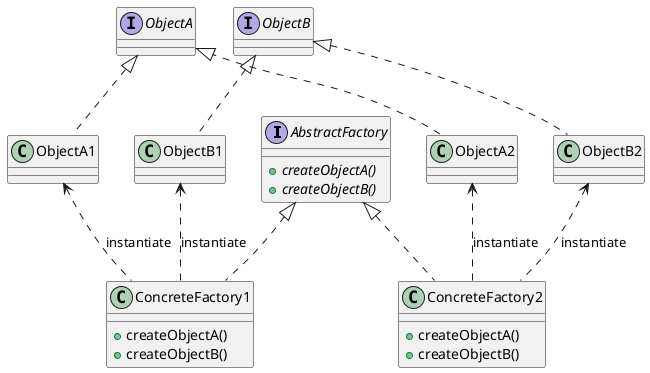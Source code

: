 @startuml AbstractFactory
interface AbstractFactory {
{abstract} + createObjectA()
{abstract} + createObjectB()
}

class ConcreteFactory1 {
+ createObjectA()
+ createObjectB()
}

class ConcreteFactory2 {
+ createObjectA()
+ createObjectB()
}

AbstractFactory <|.. ConcreteFactory1
AbstractFactory <|.. ConcreteFactory2

interface ObjectA {
}

class ObjectA1 {
}

class ObjectA2 {
}

ObjectA <|.. ObjectA1
ObjectA <|.. ObjectA2

interface ObjectB {
}

class ObjectB1 {
}

class ObjectB2 {
}

ObjectB <|.. ObjectB1
ObjectB <|.. ObjectB2

ObjectA1 <.. ConcreteFactory1 : instantiate
ObjectB1 <.. ConcreteFactory1 : instantiate

ObjectA2 <.. ConcreteFactory2 : instantiate
ObjectB2 <.. ConcreteFactory2 : instantiate

@enduml